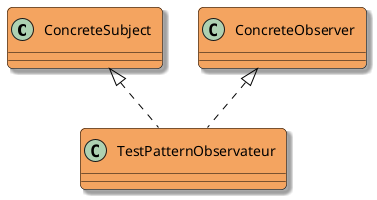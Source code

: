 @startuml
skinparam {
  RoundCorner 10
  Shadowing true
  ArrowColor Black
  ArrowFontSize 16
  Padding 8
  WrapWidth 1024
  note {
    BackgroundColor OldLace
    BorderColor BurlyWood
    FontSize 16
  }
  class {
    BackgroundColor SandyBrown
    BorderColor Black
    FontSize 14
  }
  sequence {
    LifeLineBorderColor Black
    LifeLineBackgroundColor White
    MessageAlignment center
    Participant {
      BorderColor Black
      BorderThickness 0.5
      BackgroundColor White
      FontSize 18
    }
  }
}


class ConcreteSubject
class ConcreteObserver
class TestPatternObservateur

ConcreteSubject <|.. TestPatternObservateur
ConcreteObserver <|.. TestPatternObservateur
@enduml